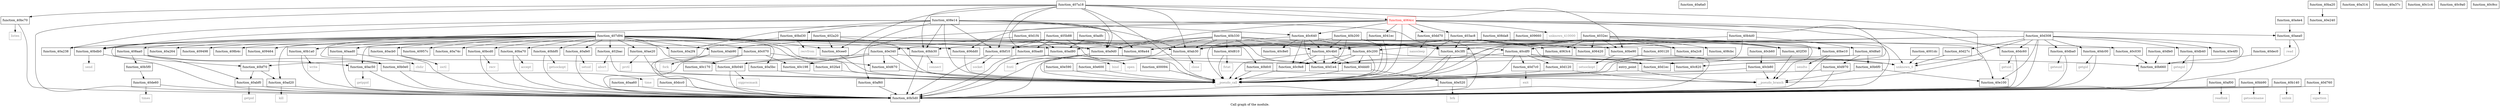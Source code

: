 digraph "Call graph of the module." {
  label="Call graph of the module.";
  node [shape=record];

  Node_function_40957c [label="{function_40957c}"];
  Node_function_40bdb0 [label="{function_40bdb0}"];
  Node_function_409498 [label="{function_409498}"];
  Node_function_409464 [label="{function_409464}"];
  Node_function_40a2f4 [label="{function_40a2f4}"];
  Node_function_40a5bc [label="{function_40a5bc}"];
  Node_function_40a6a0 [label="{function_40a6a0}"];
  Node_function_40ab30 [label="{function_40ab30}"];
  Node_function_40b1a0 [label="{function_40b1a0}"];
  Node_function_40ab90 [label="{function_40ab90}"];
  Node_function_40b200 [label="{function_40b200}"];
  Node_function_40abf0 [label="{function_40abf0}"];
  Node_function_40b330 [label="{function_40b330}"];
  Node_function_40b4d0 [label="{function_40b4d0}"];
  Node_function_40ac50 [label="{function_40ac50}"];
  Node_function_40b5d0 [label="{function_40b5d0}"];
  Node_function_40acb0 [label="{function_40acb0}"];
  Node_function_40b5f0 [label="{function_40b5f0}"];
  Node_function_40b660 [label="{function_40b660}"];
  Node_function_40ad20 [label="{function_40ad20}"];
  Node_function_40b6f0 [label="{function_40b6f0}"];
  Node_function_40ad80 [label="{function_40ad80}"];
  Node_function_40ba20 [label="{function_40ba20}"];
  Node_function_40adfc [label="{function_40adfc}"];
  Node_function_40ba70 [label="{function_40ba70}"];
  Node_function_40ae20 [label="{function_40ae20}"];
  Node_function_40bad0 [label="{function_40bad0}"];
  Node_function_40aea0 [label="{function_40aea0}"];
  Node_function_40bb30 [label="{function_40bb30}"];
  Node_function_40af00 [label="{function_40af00}"];
  Node_function_40bb90 [label="{function_40bb90}"];
  Node_function_40af60 [label="{function_40af60}"];
  Node_function_40bbf0 [label="{function_40bbf0}"];
  Node_function_40afe0 [label="{function_40afe0}"];
  Node_function_40bc70 [label="{function_40bc70}"];
  Node_function_40b040 [label="{function_40b040}"];
  Node_function_40a74c [label="{function_40a74c}"];
  Node_function_40b0e0 [label="{function_40b0e0}"];
  Node_function_40a9d0 [label="{function_40a9d0}"];
  Node_function_40aa60 [label="{function_40aa60}"];
  Node_function_40b140 [label="{function_40b140}"];
  Node_function_409660 [label="{function_409660}"];
  Node_function_40a238 [label="{function_40a238}"];
  Node_function_40a264 [label="{function_40a264}"];
  Node_function_40a2c8 [label="{function_40a2c8}"];
  Node_function_40bd30 [label="{function_40bd30}"];
  Node_function_40a314 [label="{function_40a314}"];
  Node_function_40a37c [label="{function_40a37c}"];
  Node_function_40a4e4 [label="{function_40a4e4}"];
  Node_function_40be90 [label="{function_40be90}"];
  Node_function_40bf10 [label="{function_40bf10}"];
  Node_function_40bf70 [label="{function_40bf70}"];
  Node_function_40bfc0 [label="{function_40bfc0}"];
  Node_function_40c030 [label="{function_40c030}"];
  Node_function_40c070 [label="{function_40c070}"];
  Node_function_40c170 [label="{function_40c170}"];
  Node_function_40c198 [label="{function_40c198}"];
  Node_function_40c1c4 [label="{function_40c1c4}"];
  Node_unknown_0 [color="gray50", fontcolor="gray50", label="{unknown_0}"];
  Node_unknown_410000 [color="gray50", fontcolor="gray50", label="{unknown_410000}"];
  Node_function_40be10 [label="{function_40be10}"];
  Node_sigaction [color="gray50", fontcolor="gray50", label="{sigaction}"];
  Node_exit [color="gray50", fontcolor="gray50", label="{exit}"];
  Node_fstat [color="gray50", fontcolor="gray50", label="{fstat}"];
  Node_getegid [color="gray50", fontcolor="gray50", label="{getegid}"];
  Node_geteuid [color="gray50", fontcolor="gray50", label="{geteuid}"];
  Node_getgid [color="gray50", fontcolor="gray50", label="{getgid}"];
  Node_getuid [color="gray50", fontcolor="gray50", label="{getuid}"];
  Node_nanosleep [color="gray50", fontcolor="gray50", label="{nanosleep}"];
  Node_times [color="gray50", fontcolor="gray50", label="{times}"];
  Node_brk [color="gray50", fontcolor="gray50", label="{brk}"];
  Node_abort [color="gray50", fontcolor="gray50", label="{abort}"];
  Node_function_40c200 [label="{function_40c200}"];
  Node_function_40c3f0 [label="{function_40c3f0}"];
  Node_function_40c4b0 [label="{function_40c4b0}"];
  Node_function_40c640 [label="{function_40c640}"];
  Node_function_40c820 [label="{function_40c820}"];
  Node_function_40c8e0 [label="{function_40c8e0}"];
  Node_function_40c9a0 [label="{function_40c9a0}"];
  Node_function_40c9cc [label="{function_40c9cc}"];
  Node_function_40c9e8 [label="{function_40c9e8}"];
  Node_function_40cb60 [label="{function_40cb60}"];
  Node_function_40cb80 [label="{function_40cb80}"];
  Node_function_40cdf0 [label="{function_40cdf0}"];
  Node_function_40cee0 [label="{function_40cee0}"];
  Node_function_40d120 [label="{function_40d120}"];
  Node_function_40d1e4 [label="{function_40d1e4}"];
  Node_function_40d1ec [label="{function_40d1ec}"];
  Node_function_40d1f4 [label="{function_40d1f4}"];
  Node_function_40d27c [label="{function_40d27c}"];
  Node_function_40d308 [label="{function_40d308}"];
  Node_function_40d670 [label="{function_40d670}"];
  Node_function_40d760 [label="{function_40d760}"];
  Node_function_40d7c0 [label="{function_40d7c0}"];
  Node_function_40d810 [label="{function_40d810}"];
  Node_function_40d8a0 [label="{function_40d8a0}"];
  Node_function_40d970 [label="{function_40d970}"];
  Node_function_40db40 [label="{function_40db40}"];
  Node_function_40dba0 [label="{function_40dba0}"];
  Node_function_40dc00 [label="{function_40dc00}"];
  Node_function_40dc60 [label="{function_40dc60}"];
  Node_function_40dcc0 [label="{function_40dcc0}"];
  Node_function_40dd70 [label="{function_40dd70}"];
  Node_function_40ddd0 [label="{function_40ddd0}"];
  Node_function_40de60 [label="{function_40de60}"];
  Node_function_40dec0 [label="{function_40dec0}"];
  Node_function_40dfe0 [label="{function_40dfe0}"];
  Node_function_40e100 [label="{function_40e100}"];
  Node_function_40e240 [label="{function_40e240}"];
  Node_function_40e340 [label="{function_40e340}"];
  Node_function_40e4f0 [label="{function_40e4f0}"];
  Node_function_40e520 [label="{function_40e520}"];
  Node_function_40e590 [label="{function_40e590}"];
  Node_function_40e600 [label="{function_40e600}"];
  Node_fcntl [color="gray50", fontcolor="gray50", label="{fcntl}"];
  Node_chdir [color="gray50", fontcolor="gray50", label="{chdir}"];
  Node_close [color="gray50", fontcolor="gray50", label="{close}"];
  Node_fork [color="gray50", fontcolor="gray50", label="{fork}"];
  Node_getpid [color="gray50", fontcolor="gray50", label="{getpid}"];
  Node_getppid [color="gray50", fontcolor="gray50", label="{getppid}"];
  Node_ioctl [color="gray50", fontcolor="gray50", label="{ioctl}"];
  Node_kill [color="gray50", fontcolor="gray50", label="{kill}"];
  Node_open [color="gray50", fontcolor="gray50", label="{open}"];
  Node_prctl [color="gray50", fontcolor="gray50", label="{prctl}"];
  Node_read [color="gray50", fontcolor="gray50", label="{read}"];
  Node_readlink [color="gray50", fontcolor="gray50", label="{readlink}"];
  Node_setsid [color="gray50", fontcolor="gray50", label="{setsid}"];
  Node_sigprocmask [color="gray50", fontcolor="gray50", label="{sigprocmask}"];
  Node_time [color="gray50", fontcolor="gray50", label="{time}"];
  Node_unlink [color="gray50", fontcolor="gray50", label="{unlink}"];
  Node_write [color="gray50", fontcolor="gray50", label="{write}"];
  Node_accept [color="gray50", fontcolor="gray50", label="{accept}"];
  Node_bind [color="gray50", fontcolor="gray50", label="{bind}"];
  Node_connect [color="gray50", fontcolor="gray50", label="{connect}"];
  Node_getsockname [color="gray50", fontcolor="gray50", label="{getsockname}"];
  Node_getsockopt [color="gray50", fontcolor="gray50", label="{getsockopt}"];
  Node_listen [color="gray50", fontcolor="gray50", label="{listen}"];
  Node_recv [color="gray50", fontcolor="gray50", label="{recv}"];
  Node_recvfrom [color="gray50", fontcolor="gray50", label="{recvfrom}"];
  Node_send [color="gray50", fontcolor="gray50", label="{send}"];
  Node_sendto [color="gray50", fontcolor="gray50", label="{sendto}"];
  Node_setsockopt [color="gray50", fontcolor="gray50", label="{setsockopt}"];
  Node_socket [color="gray50", fontcolor="gray50", label="{socket}"];
  Node_function_40aad0 [label="{function_40aad0}"];
  Node___pseudo_call [color="gray50", fontcolor="gray50", label="{__pseudo_call}"];
  Node___pseudo_branch [color="gray50", fontcolor="gray50", label="{__pseudo_branch}"];
  Node_function_400094 [label="{function_400094}"];
  Node_function_400120 [label="{function_400120}"];
  Node_function_4001dc [label="{function_4001dc}"];
  Node_entry_point [label="{entry_point}"];
  Node_function_402a20 [label="{function_402a20}"];
  Node_function_402bac [label="{function_402bac}"];
  Node_function_402f30 [label="{function_402f30}"];
  Node_function_406dd0 [label="{function_406dd0}"];
  Node_function_402fa4 [label="{function_402fa4}"];
  Node_function_4032ec [label="{function_4032ec}"];
  Node_function_403ac8 [label="{function_403ac8}"];
  Node_function_4041ec [label="{function_4041ec}"];
  Node_function_405b88 [label="{function_405b88}"];
  Node_function_4063c4 [label="{function_4063c4}"];
  Node_function_406420 [label="{function_406420}"];
  Node_function_4064cc [color="red", fontcolor="red", label="{function_4064cc}"];
  Node_function_40bcd0 [label="{function_40bcd0}"];
  Node_function_407a18 [label="{function_407a18}"];
  Node_function_407d94 [label="{function_407d94}"];
  Node_function_408a44 [label="{function_408a44}"];
  Node_function_408aa0 [label="{function_408aa0}"];
  Node_function_408b4c [label="{function_408b4c}"];
  Node_function_408cbc [label="{function_408cbc}"];
  Node_function_408da8 [label="{function_408da8}"];
  Node_function_408e14 [label="{function_408e14}"];
  Node_function_40bdb0 -> Node_function_40b5d0;
  Node_function_40bdb0 -> Node_send;
  Node_function_40a5bc -> Node___pseudo_call;
  Node_function_40ab30 -> Node_function_40b5d0;
  Node_function_40ab30 -> Node_close;
  Node_function_40b1a0 -> Node_function_40b5d0;
  Node_function_40b1a0 -> Node_write;
  Node_function_40ab90 -> Node_function_40b5d0;
  Node_function_40ab90 -> Node_fork;
  Node_function_40b200 -> Node_function_40ab30;
  Node_function_40b200 -> Node_function_40b5d0;
  Node_function_40b200 -> Node_function_40c4b0;
  Node_function_40b200 -> Node_function_40d1e4;
  Node_function_40b200 -> Node_function_40d1ec;
  Node_function_40b200 -> Node___pseudo_call;
  Node_function_40abf0 -> Node_function_40b5d0;
  Node_function_40abf0 -> Node_getpid;
  Node_function_40b330 -> Node_function_40ab30;
  Node_function_40b330 -> Node_function_40b5d0;
  Node_function_40b330 -> Node_function_40ad80;
  Node_function_40b330 -> Node_function_40a9d0;
  Node_function_40b330 -> Node_function_40c200;
  Node_function_40b330 -> Node_function_40c3f0;
  Node_function_40b330 -> Node_function_40c4b0;
  Node_function_40b330 -> Node_function_40d1e4;
  Node_function_40b330 -> Node_function_40d810;
  Node_function_40b4d0 -> Node_function_40d1e4;
  Node_function_40b4d0 -> Node_function_40d1ec;
  Node_function_40b4d0 -> Node_function_40d8a0;
  Node_function_40ac50 -> Node_function_40b5d0;
  Node_function_40ac50 -> Node_getppid;
  Node_function_40acb0 -> Node_function_40b5d0;
  Node_function_40acb0 -> Node_ioctl;
  Node_function_40b5f0 -> Node_function_40de60;
  Node_function_40ad20 -> Node_function_40b5d0;
  Node_function_40ad20 -> Node_kill;
  Node_function_40b6f0 -> Node_function_40e100;
  Node_function_40b6f0 -> Node___pseudo_branch;
  Node_function_40ad80 -> Node_function_40b5d0;
  Node_function_40ad80 -> Node_open;
  Node_function_40ba20 -> Node_function_40e240;
  Node_function_40adfc -> Node_function_40ad80;
  Node_function_40ba70 -> Node_function_40b5d0;
  Node_function_40ba70 -> Node_accept;
  Node_function_40ae20 -> Node_prctl;
  Node_function_40ae20 -> Node___pseudo_call;
  Node_function_40bad0 -> Node_function_40b5d0;
  Node_function_40bad0 -> Node_bind;
  Node_function_40aea0 -> Node_function_40b5d0;
  Node_function_40aea0 -> Node_read;
  Node_function_40bb30 -> Node_function_40b5d0;
  Node_function_40bb30 -> Node_connect;
  Node_function_40af00 -> Node_function_40b5d0;
  Node_function_40af00 -> Node_readlink;
  Node_function_40bb90 -> Node_function_40b5d0;
  Node_function_40bb90 -> Node_getsockname;
  Node_function_40af60 -> Node_function_40b5d0;
  Node_function_40bbf0 -> Node_function_40b5d0;
  Node_function_40bbf0 -> Node_getsockopt;
  Node_function_40afe0 -> Node_function_40b5d0;
  Node_function_40afe0 -> Node_setsid;
  Node_function_40bc70 -> Node_function_40b5d0;
  Node_function_40bc70 -> Node_listen;
  Node_function_40b040 -> Node_function_40b5d0;
  Node_function_40b040 -> Node_sigprocmask;
  Node_function_40b0e0 -> Node_function_40b5d0;
  Node_function_40b0e0 -> Node_time;
  Node_function_40a9d0 -> Node_unknown_0;
  Node_function_40a9d0 -> Node_fcntl;
  Node_function_40a9d0 -> Node___pseudo_call;
  Node_function_40aa60 -> Node_function_40b5d0;
  Node_function_40b140 -> Node_function_40b5d0;
  Node_function_40b140 -> Node_unlink;
  Node_function_409660 -> Node_function_40a2c8;
  Node_function_409660 -> Node_function_40c200;
  Node_function_40bd30 -> Node_function_40b5d0;
  Node_function_40bd30 -> Node_recvfrom;
  Node_function_40a4e4 -> Node_function_40aea0;
  Node_function_40be90 -> Node_function_40b5d0;
  Node_function_40be90 -> Node_setsockopt;
  Node_function_40bf10 -> Node_function_40b5d0;
  Node_function_40bf10 -> Node_socket;
  Node_function_40bf70 -> Node_function_40abf0;
  Node_function_40bf70 -> Node_function_40ad20;
  Node_function_40bfc0 -> Node___pseudo_call;
  Node_function_40bfc0 -> Node___pseudo_branch;
  Node_function_40c030 -> Node_function_40b660;
  Node_function_40c070 -> Node_function_40b5d0;
  Node_function_40c070 -> Node_function_40c170;
  Node_function_40c070 -> Node_function_40c198;
  Node_function_40c070 -> Node_function_40d670;
  Node_function_40be10 -> Node_function_40b5d0;
  Node_function_40be10 -> Node_sendto;
  Node_function_40c200 -> Node_function_40c820;
  Node_function_40c200 -> Node_function_40c9e8;
  Node_function_40c200 -> Node_function_40d1e4;
  Node_function_40c200 -> Node_function_40ddd0;
  Node_function_40c200 -> Node___pseudo_call;
  Node_function_40c3f0 -> Node_function_40b5d0;
  Node_function_40c3f0 -> Node_function_40b660;
  Node_function_40c3f0 -> Node___pseudo_call;
  Node_function_40c4b0 -> Node_function_40c9e8;
  Node_function_40c4b0 -> Node_function_40d1e4;
  Node_function_40c4b0 -> Node_function_40ddd0;
  Node_function_40c4b0 -> Node___pseudo_call;
  Node_function_40c640 -> Node_function_40c200;
  Node_function_40c640 -> Node_function_40c4b0;
  Node_function_40c640 -> Node_function_40c8e0;
  Node_function_40c640 -> Node_function_40c9e8;
  Node_function_40c640 -> Node_function_40d1e4;
  Node_function_40c640 -> Node_function_40e100;
  Node_function_40c640 -> Node___pseudo_call;
  Node_function_40c9e8 -> Node___pseudo_call;
  Node_function_40cb60 -> Node_function_40cb80;
  Node_function_40cb80 -> Node___pseudo_call;
  Node_function_40cb80 -> Node___pseudo_branch;
  Node_function_40cdf0 -> Node_unknown_0;
  Node_function_40cdf0 -> Node_function_40d120;
  Node_function_40cdf0 -> Node_function_40d1e4;
  Node_function_40cdf0 -> Node_function_40d1ec;
  Node_function_40cdf0 -> Node_function_40d7c0;
  Node_function_40cdf0 -> Node___pseudo_call;
  Node_function_40cee0 -> Node___pseudo_call;
  Node_function_40d120 -> Node___pseudo_call;
  Node_function_40d120 -> Node___pseudo_branch;
  Node_function_40d1f4 -> Node_function_40ad80;
  Node_function_40d1f4 -> Node_function_40a9d0;
  Node_function_40d1f4 -> Node_function_40e340;
  Node_function_40d27c -> Node_unknown_0;
  Node_function_40d308 -> Node_function_40b5d0;
  Node_function_40d308 -> Node_function_40b660;
  Node_function_40d308 -> Node_unknown_0;
  Node_function_40d308 -> Node_function_40cdf0;
  Node_function_40d308 -> Node_function_40d27c;
  Node_function_40d308 -> Node_function_40db40;
  Node_function_40d308 -> Node_function_40dba0;
  Node_function_40d308 -> Node_function_40dc00;
  Node_function_40d308 -> Node_function_40dc60;
  Node_function_40d308 -> Node_function_40e100;
  Node_function_40d308 -> Node_function_40e4f0;
  Node_function_40d308 -> Node___pseudo_call;
  Node_function_40d670 -> Node___pseudo_call;
  Node_function_40d760 -> Node_function_40b5d0;
  Node_function_40d760 -> Node_sigaction;
  Node_function_40d7c0 -> Node_exit;
  Node_function_40d810 -> Node_fstat;
  Node_function_40d810 -> Node___pseudo_call;
  Node_function_40d8a0 -> Node_function_40b6f0;
  Node_function_40d8a0 -> Node_function_40d970;
  Node_function_40d8a0 -> Node___pseudo_call;
  Node_function_40d970 -> Node_function_40b5d0;
  Node_function_40d970 -> Node___pseudo_call;
  Node_function_40db40 -> Node_function_40b5d0;
  Node_function_40db40 -> Node_getegid;
  Node_function_40dba0 -> Node_function_40b5d0;
  Node_function_40dba0 -> Node_geteuid;
  Node_function_40dc00 -> Node_function_40b5d0;
  Node_function_40dc00 -> Node_getgid;
  Node_function_40dc60 -> Node_function_40b5d0;
  Node_function_40dc60 -> Node_getuid;
  Node_function_40dcc0 -> Node_function_40b5d0;
  Node_function_40dd70 -> Node_function_40b5d0;
  Node_function_40dd70 -> Node_nanosleep;
  Node_function_40ddd0 -> Node_function_40e520;
  Node_function_40ddd0 -> Node___pseudo_call;
  Node_function_40de60 -> Node_function_40b5d0;
  Node_function_40de60 -> Node_times;
  Node_function_40dec0 -> Node_function_40b660;
  Node_function_40dfe0 -> Node_function_40b660;
  Node_function_40e340 -> Node_function_40b040;
  Node_function_40e340 -> Node_function_40bf70;
  Node_function_40e340 -> Node_function_40c198;
  Node_function_40e340 -> Node_function_40d1e4;
  Node_function_40e340 -> Node_function_40d670;
  Node_function_40e340 -> Node___pseudo_call;
  Node_function_40e520 -> Node_function_40b5d0;
  Node_function_40e520 -> Node_brk;
  Node_function_40e590 -> Node___pseudo_call;
  Node_function_40e600 -> Node___pseudo_call;
  Node_function_40aad0 -> Node_function_40b5d0;
  Node_function_40aad0 -> Node_chdir;
  Node_function_400094 -> Node___pseudo_call;
  Node_function_400120 -> Node_unknown_0;
  Node_function_400120 -> Node___pseudo_call;
  Node_function_4001dc -> Node_unknown_0;
  Node_entry_point -> Node___pseudo_call;
  Node_entry_point -> Node___pseudo_branch;
  Node_function_402a20 -> Node_function_40ab90;
  Node_function_402a20 -> Node_function_40ac50;
  Node_function_402a20 -> Node_function_40ad20;
  Node_function_402a20 -> Node_function_40cdf0;
  Node_function_402a20 -> Node_function_40cee0;
  Node_function_402a20 -> Node___pseudo_call;
  Node_function_402bac -> Node_abort;
  Node_function_402bac -> Node___pseudo_call;
  Node_function_402f30 -> Node___pseudo_branch;
  Node_function_406dd0 -> Node___pseudo_call;
  Node_function_402fa4 -> Node___pseudo_call;
  Node_function_4032ec -> Node_function_40ab30;
  Node_function_4032ec -> Node_function_40a2c8;
  Node_function_4032ec -> Node_function_40be90;
  Node_function_4032ec -> Node_function_40bf10;
  Node_function_4032ec -> Node_function_40be10;
  Node_function_4032ec -> Node_function_40c3f0;
  Node_function_4032ec -> Node___pseudo_call;
  Node_function_4032ec -> Node_function_402f30;
  Node_function_4032ec -> Node_function_4063c4;
  Node_function_4032ec -> Node_function_406420;
  Node_function_4032ec -> Node_function_408a44;
  Node_function_4032ec -> Node_function_408cbc;
  Node_function_403ac8 -> Node_function_40ab30;
  Node_function_403ac8 -> Node_function_40be90;
  Node_function_403ac8 -> Node_function_40bf10;
  Node_function_403ac8 -> Node_function_40be10;
  Node_function_403ac8 -> Node_function_40c3f0;
  Node_function_403ac8 -> Node___pseudo_call;
  Node_function_403ac8 -> Node_function_402f30;
  Node_function_403ac8 -> Node_function_4063c4;
  Node_function_403ac8 -> Node_function_406420;
  Node_function_403ac8 -> Node_function_408a44;
  Node_function_4041ec -> Node___pseudo_call;
  Node_function_405b88 -> Node_function_40bdb0;
  Node_function_405b88 -> Node_function_40bad0;
  Node_function_405b88 -> Node_function_40bb30;
  Node_function_405b88 -> Node_function_40bf10;
  Node_function_405b88 -> Node_function_40c3f0;
  Node_function_405b88 -> Node___pseudo_call;
  Node_function_405b88 -> Node_function_402f30;
  Node_function_405b88 -> Node_function_408a44;
  Node_function_4064cc -> Node_function_40aea0;
  Node_function_4064cc -> Node_function_40b040;
  Node_function_4064cc -> Node_function_40b0e0;
  Node_function_4064cc -> Node_function_40a9d0;
  Node_function_4064cc -> Node_unknown_0;
  Node_function_4064cc -> Node_unknown_410000;
  Node_function_4064cc -> Node_function_40c640;
  Node_function_4064cc -> Node_function_40c820;
  Node_function_4064cc -> Node_function_40dc60;
  Node_function_4064cc -> Node_function_40dd70;
  Node_function_4064cc -> Node___pseudo_call;
  Node_function_4064cc -> Node_function_406dd0;
  Node_function_4064cc -> Node_function_403ac8;
  Node_function_4064cc -> Node_function_4041ec;
  Node_function_40bcd0 -> Node_function_40b5d0;
  Node_function_40bcd0 -> Node_recv;
  Node_function_407a18 -> Node_function_40ab30;
  Node_function_407a18 -> Node_function_40b5d0;
  Node_function_407a18 -> Node_function_40bad0;
  Node_function_407a18 -> Node_function_40bb30;
  Node_function_407a18 -> Node_function_40bc70;
  Node_function_407a18 -> Node_function_40a9d0;
  Node_function_407a18 -> Node_function_40be90;
  Node_function_407a18 -> Node_function_40bf10;
  Node_function_407a18 -> Node_function_40cee0;
  Node_function_407a18 -> Node___pseudo_call;
  Node_function_407a18 -> Node___pseudo_branch;
  Node_function_407a18 -> Node_function_4064cc;
  Node_function_407d94 -> Node_function_40957c;
  Node_function_407d94 -> Node_function_40bdb0;
  Node_function_407d94 -> Node_function_409498;
  Node_function_407d94 -> Node_function_409464;
  Node_function_407d94 -> Node_function_40a2f4;
  Node_function_407d94 -> Node_function_40a5bc;
  Node_function_407d94 -> Node_function_40ab30;
  Node_function_407d94 -> Node_function_40b1a0;
  Node_function_407d94 -> Node_function_40ab90;
  Node_function_407d94 -> Node_function_40acb0;
  Node_function_407d94 -> Node_function_40ad80;
  Node_function_407d94 -> Node_function_40ba70;
  Node_function_407d94 -> Node_function_40ae20;
  Node_function_407d94 -> Node_function_40bb30;
  Node_function_407d94 -> Node_function_40bbf0;
  Node_function_407d94 -> Node_function_40afe0;
  Node_function_407d94 -> Node_function_40b040;
  Node_function_407d94 -> Node_function_40a74c;
  Node_function_407d94 -> Node_function_40a9d0;
  Node_function_407d94 -> Node_function_40a238;
  Node_function_407d94 -> Node_function_40a264;
  Node_function_407d94 -> Node_function_40bf70;
  Node_function_407d94 -> Node_function_40bfc0;
  Node_function_407d94 -> Node_function_40c030;
  Node_function_407d94 -> Node_function_40c070;
  Node_function_407d94 -> Node_function_40cee0;
  Node_function_407d94 -> Node_function_40aad0;
  Node_function_407d94 -> Node___pseudo_call;
  Node_function_407d94 -> Node_function_402bac;
  Node_function_407d94 -> Node_function_406dd0;
  Node_function_407d94 -> Node_function_402fa4;
  Node_function_407d94 -> Node_function_40bcd0;
  Node_function_407d94 -> Node_function_408a44;
  Node_function_407d94 -> Node_function_408aa0;
  Node_function_407d94 -> Node_function_408b4c;
  Node_function_408aa0 -> Node_function_40abf0;
  Node_function_408aa0 -> Node_function_40ac50;
  Node_function_408aa0 -> Node_function_40b5f0;
  Node_function_408aa0 -> Node_function_40b0e0;
  Node_function_408da8 -> Node_function_40c4b0;
  Node_function_408da8 -> Node___pseudo_branch;
  Node_function_408e14 -> Node_function_40bdb0;
  Node_function_408e14 -> Node_function_40a2f4;
  Node_function_408e14 -> Node_function_40ab30;
  Node_function_408e14 -> Node_function_40bb30;
  Node_function_408e14 -> Node_function_40af60;
  Node_function_408e14 -> Node_function_40a9d0;
  Node_function_408e14 -> Node_function_40a238;
  Node_function_408e14 -> Node_function_40bd30;
  Node_function_408e14 -> Node_function_40bf10;
  Node_function_408e14 -> Node_function_40c3f0;
  Node_function_408e14 -> Node_function_40c640;
  Node_function_408e14 -> Node___pseudo_call;
  Node_function_408e14 -> Node_function_408a44;
}

